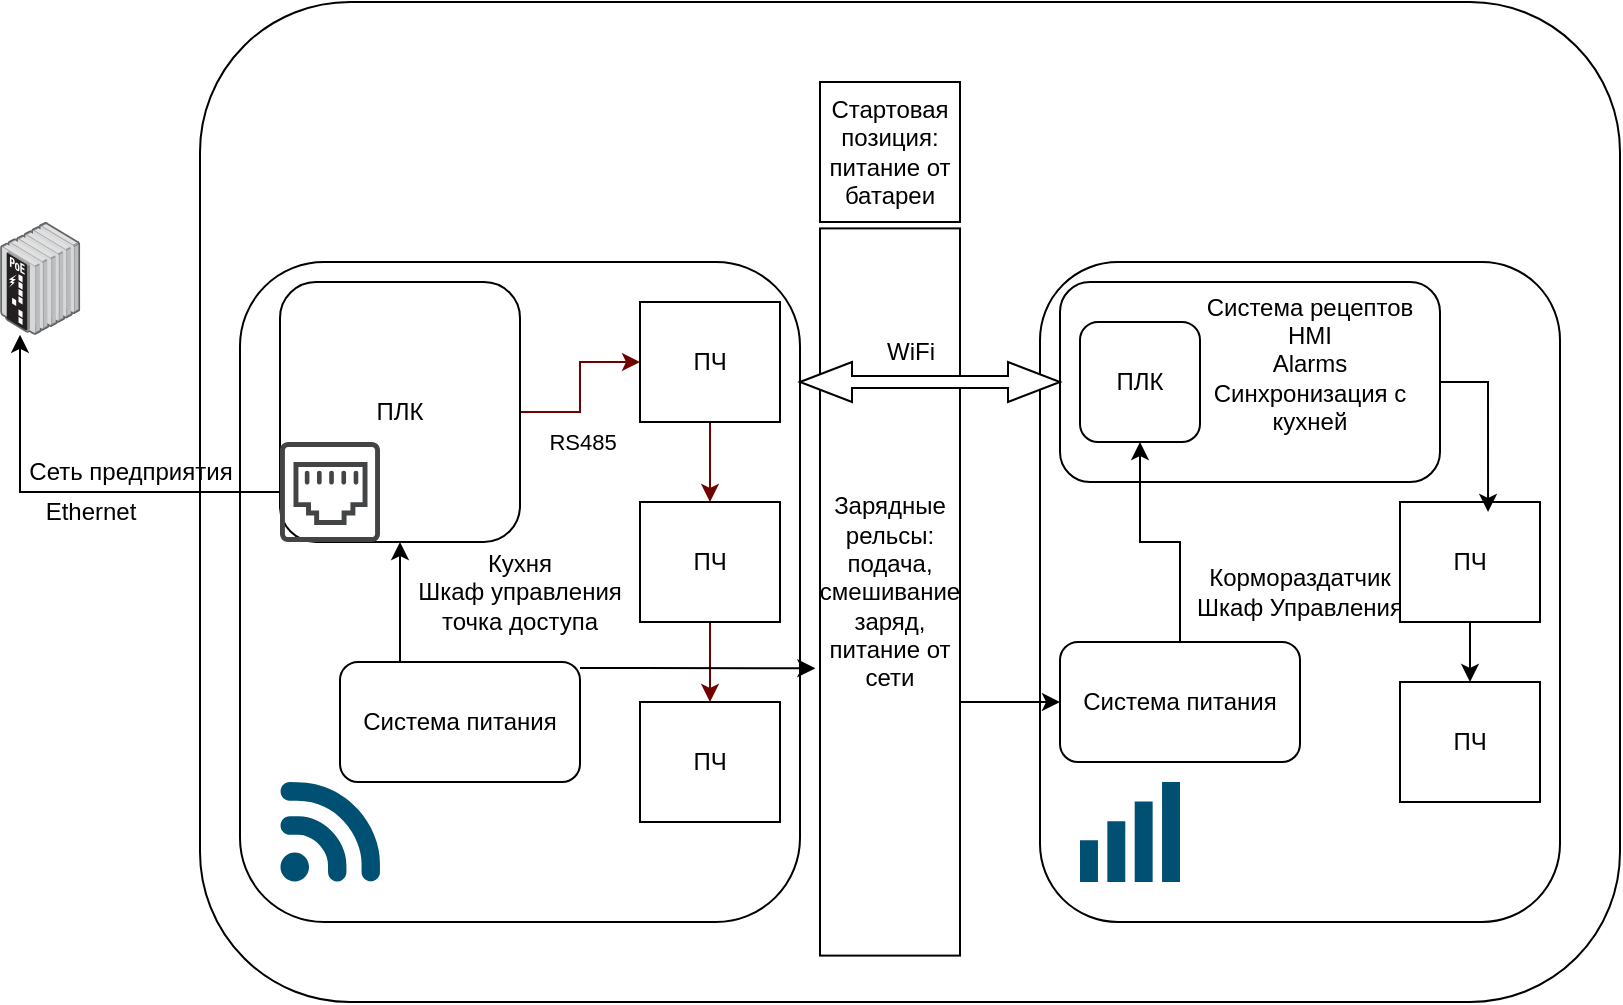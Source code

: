 <mxfile version="27.0.5">
  <diagram name="Main_concept" id="Sw7cjAlXmsRBfZZoZjWT">
    <mxGraphModel dx="946" dy="627" grid="1" gridSize="10" guides="1" tooltips="1" connect="1" arrows="1" fold="1" page="1" pageScale="1" pageWidth="827" pageHeight="1169" math="0" shadow="0">
      <root>
        <mxCell id="0" />
        <mxCell id="1" parent="0" />
        <mxCell id="R1cpTdT56Dwep472Y0fL-24" value="" style="rounded=1;whiteSpace=wrap;html=1;align=center;" vertex="1" parent="1">
          <mxGeometry x="100" y="50" width="710" height="500" as="geometry" />
        </mxCell>
        <mxCell id="R1cpTdT56Dwep472Y0fL-1" value="Кухня&lt;div&gt;Шкаф управления&lt;/div&gt;&lt;div&gt;&lt;span style=&quot;color: light-dark(rgb(0, 0, 0), rgb(102, 178, 255));&quot;&gt;точка доступа&lt;/span&gt;&lt;/div&gt;" style="rounded=1;whiteSpace=wrap;html=1;" vertex="1" parent="1">
          <mxGeometry x="120" y="180" width="280" height="330" as="geometry" />
        </mxCell>
        <mxCell id="R1cpTdT56Dwep472Y0fL-7" value="" style="edgeStyle=orthogonalEdgeStyle;rounded=0;orthogonalLoop=1;jettySize=auto;html=1;fillColor=#a20025;strokeColor=#6F0000;" edge="1" parent="1" source="R1cpTdT56Dwep472Y0fL-2" target="R1cpTdT56Dwep472Y0fL-3">
          <mxGeometry relative="1" as="geometry" />
        </mxCell>
        <mxCell id="R1cpTdT56Dwep472Y0fL-18" value="&lt;span style=&quot;color: light-dark(rgb(0, 0, 0), rgb(241, 156, 153));&quot;&gt;RS485&lt;/span&gt;" style="edgeLabel;html=1;align=center;verticalAlign=middle;resizable=0;points=[];" vertex="1" connectable="0" parent="R1cpTdT56Dwep472Y0fL-7">
          <mxGeometry x="-0.495" relative="1" as="geometry">
            <mxPoint x="9" y="15" as="offset" />
          </mxGeometry>
        </mxCell>
        <mxCell id="R1cpTdT56Dwep472Y0fL-2" value="ПЛК" style="rounded=1;whiteSpace=wrap;html=1;" vertex="1" parent="1">
          <mxGeometry x="140" y="190" width="120" height="130" as="geometry" />
        </mxCell>
        <mxCell id="R1cpTdT56Dwep472Y0fL-8" value="" style="edgeStyle=orthogonalEdgeStyle;rounded=0;orthogonalLoop=1;jettySize=auto;html=1;fillColor=#a20025;strokeColor=#6F0000;" edge="1" parent="1" source="R1cpTdT56Dwep472Y0fL-3" target="R1cpTdT56Dwep472Y0fL-5">
          <mxGeometry relative="1" as="geometry" />
        </mxCell>
        <mxCell id="R1cpTdT56Dwep472Y0fL-3" value="ПЧ" style="rounded=0;whiteSpace=wrap;html=1;" vertex="1" parent="1">
          <mxGeometry x="320" y="200" width="70" height="60" as="geometry" />
        </mxCell>
        <mxCell id="R1cpTdT56Dwep472Y0fL-4" value="ПЧ" style="rounded=0;whiteSpace=wrap;html=1;" vertex="1" parent="1">
          <mxGeometry x="320" y="400" width="70" height="60" as="geometry" />
        </mxCell>
        <mxCell id="R1cpTdT56Dwep472Y0fL-9" value="" style="edgeStyle=orthogonalEdgeStyle;rounded=0;orthogonalLoop=1;jettySize=auto;html=1;fillColor=#a20025;strokeColor=#6F0000;" edge="1" parent="1" source="R1cpTdT56Dwep472Y0fL-5" target="R1cpTdT56Dwep472Y0fL-4">
          <mxGeometry relative="1" as="geometry" />
        </mxCell>
        <mxCell id="R1cpTdT56Dwep472Y0fL-5" value="ПЧ" style="rounded=0;whiteSpace=wrap;html=1;" vertex="1" parent="1">
          <mxGeometry x="320" y="300" width="70" height="60" as="geometry" />
        </mxCell>
        <mxCell id="R1cpTdT56Dwep472Y0fL-10" value="" style="points=[[0.005,0.09,0],[0.08,0,0],[0.76,0.25,0],[1,0.92,0],[0.91,0.995,0],[0.57,0.995,0],[0.045,0.955,0],[0.005,0.43,0]];verticalLabelPosition=bottom;sketch=0;html=1;verticalAlign=top;aspect=fixed;align=center;pointerEvents=1;shape=mxgraph.cisco19.3g_4g_indicator;fillColor=#005073;strokeColor=none;" vertex="1" parent="1">
          <mxGeometry x="140" y="440" width="50" height="50" as="geometry" />
        </mxCell>
        <mxCell id="R1cpTdT56Dwep472Y0fL-11" value="Кормораздатчик&lt;div&gt;Шкаф Управления&lt;/div&gt;" style="rounded=1;whiteSpace=wrap;html=1;" vertex="1" parent="1">
          <mxGeometry x="520" y="180" width="260" height="330" as="geometry" />
        </mxCell>
        <mxCell id="R1cpTdT56Dwep472Y0fL-12" value="" style="points=[[0,0.58,0],[0.09,0.58,0],[0.36,0.39,0],[0.64,0.195,0],[0.91,0,0],[1,0,0],[1,0.25,0],[1,0.5,0],[1,0.75,0],[1,1,0],[0,1,0],[0.09,1,0],[0.36,1,0],[0.64,1,0],[0.91,1,0],[0,0.79,0]];verticalLabelPosition=bottom;sketch=0;html=1;verticalAlign=top;aspect=fixed;align=center;pointerEvents=1;shape=mxgraph.cisco19.wifi_indicator;fillColor=#005073;strokeColor=none;" vertex="1" parent="1">
          <mxGeometry x="540" y="440" width="50" height="50" as="geometry" />
        </mxCell>
        <mxCell id="R1cpTdT56Dwep472Y0fL-15" style="edgeStyle=orthogonalEdgeStyle;rounded=0;orthogonalLoop=1;jettySize=auto;html=1;" edge="1" parent="1" source="R1cpTdT56Dwep472Y0fL-13" target="R1cpTdT56Dwep472Y0fL-14">
          <mxGeometry relative="1" as="geometry">
            <Array as="points">
              <mxPoint x="10" y="295" />
            </Array>
          </mxGeometry>
        </mxCell>
        <mxCell id="R1cpTdT56Dwep472Y0fL-13" value="" style="sketch=0;pointerEvents=1;shadow=0;dashed=0;html=1;strokeColor=none;fillColor=#434445;aspect=fixed;labelPosition=center;verticalLabelPosition=bottom;verticalAlign=top;align=center;outlineConnect=0;shape=mxgraph.vvd.ethernet_port;" vertex="1" parent="1">
          <mxGeometry x="140" y="270" width="50" height="50" as="geometry" />
        </mxCell>
        <mxCell id="R1cpTdT56Dwep472Y0fL-14" value="" style="image;points=[];aspect=fixed;html=1;align=center;shadow=0;dashed=0;image=img/lib/allied_telesis/switch/Industrial_Ethernet_IE200_POE.svg;" vertex="1" parent="1">
          <mxGeometry y="160" width="40.2" height="56.4" as="geometry" />
        </mxCell>
        <mxCell id="R1cpTdT56Dwep472Y0fL-16" value="Сеть предприятия" style="text;html=1;align=center;verticalAlign=middle;resizable=0;points=[];autosize=1;strokeColor=none;fillColor=none;" vertex="1" parent="1">
          <mxGeometry y="270" width="130" height="30" as="geometry" />
        </mxCell>
        <mxCell id="R1cpTdT56Dwep472Y0fL-17" value="Ethernet" style="text;html=1;align=center;verticalAlign=middle;resizable=0;points=[];autosize=1;strokeColor=none;fillColor=none;" vertex="1" parent="1">
          <mxGeometry x="10" y="290" width="70" height="30" as="geometry" />
        </mxCell>
        <mxCell id="R1cpTdT56Dwep472Y0fL-22" value="" style="rounded=1;whiteSpace=wrap;html=1;" vertex="1" parent="1">
          <mxGeometry x="530" y="190" width="190" height="100" as="geometry" />
        </mxCell>
        <mxCell id="R1cpTdT56Dwep472Y0fL-19" value="ПЛК" style="rounded=1;whiteSpace=wrap;html=1;" vertex="1" parent="1">
          <mxGeometry x="540" y="210" width="60" height="60" as="geometry" />
        </mxCell>
        <mxCell id="R1cpTdT56Dwep472Y0fL-35" style="edgeStyle=orthogonalEdgeStyle;rounded=0;orthogonalLoop=1;jettySize=auto;html=1;entryX=0;entryY=0.5;entryDx=0;entryDy=0;strokeColor=light-dark(#000000,#FF0000);" edge="1" parent="1" source="R1cpTdT56Dwep472Y0fL-26" target="R1cpTdT56Dwep472Y0fL-27">
          <mxGeometry relative="1" as="geometry">
            <Array as="points">
              <mxPoint x="480" y="400" />
              <mxPoint x="480" y="400" />
            </Array>
          </mxGeometry>
        </mxCell>
        <mxCell id="R1cpTdT56Dwep472Y0fL-26" value="Зарядные&lt;div&gt;рельсы:&lt;/div&gt;&lt;div&gt;подача, смешивание&lt;/div&gt;&lt;div&gt;заряд,&lt;/div&gt;&lt;div&gt;питание от сети&lt;/div&gt;" style="rounded=0;whiteSpace=wrap;html=1;fontColor=light-dark(#000000,#FF0000);strokeColor=light-dark(#000000,#FF3333);" vertex="1" parent="1">
          <mxGeometry x="410" y="163.2" width="70" height="363.6" as="geometry" />
        </mxCell>
        <mxCell id="R1cpTdT56Dwep472Y0fL-20" value="" style="shape=doubleArrow;whiteSpace=wrap;html=1;fontColor=light-dark(#000000,#33FFFF);strokeColor=light-dark(#000000,#3399FF);" vertex="1" parent="1">
          <mxGeometry x="400" y="230" width="130" height="20" as="geometry" />
        </mxCell>
        <mxCell id="R1cpTdT56Dwep472Y0fL-21" value="WiFi" style="text;html=1;align=center;verticalAlign=middle;resizable=0;points=[];autosize=1;strokeColor=none;fillColor=none;fontColor=light-dark(#000000,#66B2FF);" vertex="1" parent="1">
          <mxGeometry x="430" y="210" width="50" height="30" as="geometry" />
        </mxCell>
        <mxCell id="R1cpTdT56Dwep472Y0fL-23" value="Система рецептов&lt;div&gt;HMI&lt;/div&gt;&lt;div&gt;Alarms&lt;/div&gt;&lt;div&gt;Синхронизация с кухней&lt;/div&gt;" style="text;html=1;align=center;verticalAlign=middle;whiteSpace=wrap;rounded=0;" vertex="1" parent="1">
          <mxGeometry x="600" y="216.4" width="110" height="30" as="geometry" />
        </mxCell>
        <mxCell id="R1cpTdT56Dwep472Y0fL-25" value="&lt;span style=&quot;caret-color: rgb(255, 255, 255); font-family: Helvetica; font-size: 12px; font-style: normal; font-variant-caps: normal; font-weight: 400; letter-spacing: normal; text-align: center; text-indent: 0px; text-transform: none; white-space: normal; word-spacing: 0px; -webkit-text-stroke-width: 0px; text-decoration: none; float: none; color: light-dark(rgb(255, 255, 255), rgb(255, 255, 255)); display: inline !important;&quot;&gt;Зона действия&amp;nbsp;&lt;/span&gt;&lt;div&gt;&lt;span style=&quot;caret-color: rgb(255, 255, 255); font-family: Helvetica; font-size: 12px; font-style: normal; font-variant-caps: normal; font-weight: 400; letter-spacing: normal; text-align: center; text-indent: 0px; text-transform: none; white-space: normal; word-spacing: 0px; -webkit-text-stroke-width: 0px; text-decoration: none; float: none; color: light-dark(rgb(255, 255, 255), rgb(255, 255, 255)); display: inline !important;&quot;&gt;WiFi&lt;/span&gt;&lt;/div&gt;" style="text;html=1;align=center;verticalAlign=middle;whiteSpace=wrap;rounded=0;labelBackgroundColor=none;" vertex="1" parent="1">
          <mxGeometry x="730" y="90" width="60" height="50" as="geometry" />
        </mxCell>
        <mxCell id="R1cpTdT56Dwep472Y0fL-29" value="" style="edgeStyle=orthogonalEdgeStyle;rounded=0;orthogonalLoop=1;jettySize=auto;html=1;strokeColor=light-dark(#000000,#FFFF00);" edge="1" parent="1" source="R1cpTdT56Dwep472Y0fL-27" target="R1cpTdT56Dwep472Y0fL-19">
          <mxGeometry relative="1" as="geometry" />
        </mxCell>
        <mxCell id="R1cpTdT56Dwep472Y0fL-27" value="Система питания" style="rounded=1;whiteSpace=wrap;html=1;" vertex="1" parent="1">
          <mxGeometry x="530" y="370" width="120" height="60" as="geometry" />
        </mxCell>
        <mxCell id="R1cpTdT56Dwep472Y0fL-33" value="" style="edgeStyle=orthogonalEdgeStyle;rounded=0;orthogonalLoop=1;jettySize=auto;html=1;strokeColor=light-dark(#000000,#FFFF33);" edge="1" parent="1" source="R1cpTdT56Dwep472Y0fL-32" target="R1cpTdT56Dwep472Y0fL-2">
          <mxGeometry relative="1" as="geometry">
            <Array as="points">
              <mxPoint x="200" y="360" />
              <mxPoint x="200" y="360" />
            </Array>
          </mxGeometry>
        </mxCell>
        <mxCell id="R1cpTdT56Dwep472Y0fL-32" value="Система питания" style="rounded=1;whiteSpace=wrap;html=1;" vertex="1" parent="1">
          <mxGeometry x="170" y="380" width="120" height="60" as="geometry" />
        </mxCell>
        <mxCell id="R1cpTdT56Dwep472Y0fL-34" style="edgeStyle=orthogonalEdgeStyle;rounded=0;orthogonalLoop=1;jettySize=auto;html=1;entryX=-0.033;entryY=0.605;entryDx=0;entryDy=0;entryPerimeter=0;strokeColor=light-dark(#000000,#FF0000);" edge="1" parent="1" source="R1cpTdT56Dwep472Y0fL-32" target="R1cpTdT56Dwep472Y0fL-26">
          <mxGeometry relative="1" as="geometry">
            <Array as="points">
              <mxPoint x="320" y="383" />
              <mxPoint x="320" y="383" />
            </Array>
          </mxGeometry>
        </mxCell>
        <mxCell id="R1cpTdT56Dwep472Y0fL-36" value="Стартовая позиция:&lt;div&gt;питание от батареи&lt;/div&gt;" style="rounded=0;whiteSpace=wrap;html=1;strokeColor=light-dark(#000000,#33FF33);" vertex="1" parent="1">
          <mxGeometry x="410" y="90" width="70" height="70" as="geometry" />
        </mxCell>
        <mxCell id="R1cpTdT56Dwep472Y0fL-40" value="" style="edgeStyle=orthogonalEdgeStyle;rounded=0;orthogonalLoop=1;jettySize=auto;html=1;strokeColor=light-dark(#000000,#F19C99);" edge="1" parent="1" source="R1cpTdT56Dwep472Y0fL-37" target="R1cpTdT56Dwep472Y0fL-38">
          <mxGeometry relative="1" as="geometry" />
        </mxCell>
        <mxCell id="R1cpTdT56Dwep472Y0fL-37" value="ПЧ" style="rounded=0;whiteSpace=wrap;html=1;" vertex="1" parent="1">
          <mxGeometry x="700" y="300" width="70" height="60" as="geometry" />
        </mxCell>
        <mxCell id="R1cpTdT56Dwep472Y0fL-38" value="ПЧ" style="rounded=0;whiteSpace=wrap;html=1;" vertex="1" parent="1">
          <mxGeometry x="700" y="390" width="70" height="60" as="geometry" />
        </mxCell>
        <mxCell id="R1cpTdT56Dwep472Y0fL-39" style="edgeStyle=orthogonalEdgeStyle;rounded=0;orthogonalLoop=1;jettySize=auto;html=1;entryX=0.629;entryY=0.083;entryDx=0;entryDy=0;entryPerimeter=0;strokeColor=light-dark(#000000,#F19C99);" edge="1" parent="1" source="R1cpTdT56Dwep472Y0fL-22" target="R1cpTdT56Dwep472Y0fL-37">
          <mxGeometry relative="1" as="geometry">
            <Array as="points">
              <mxPoint x="744" y="240" />
            </Array>
          </mxGeometry>
        </mxCell>
      </root>
    </mxGraphModel>
  </diagram>
</mxfile>
